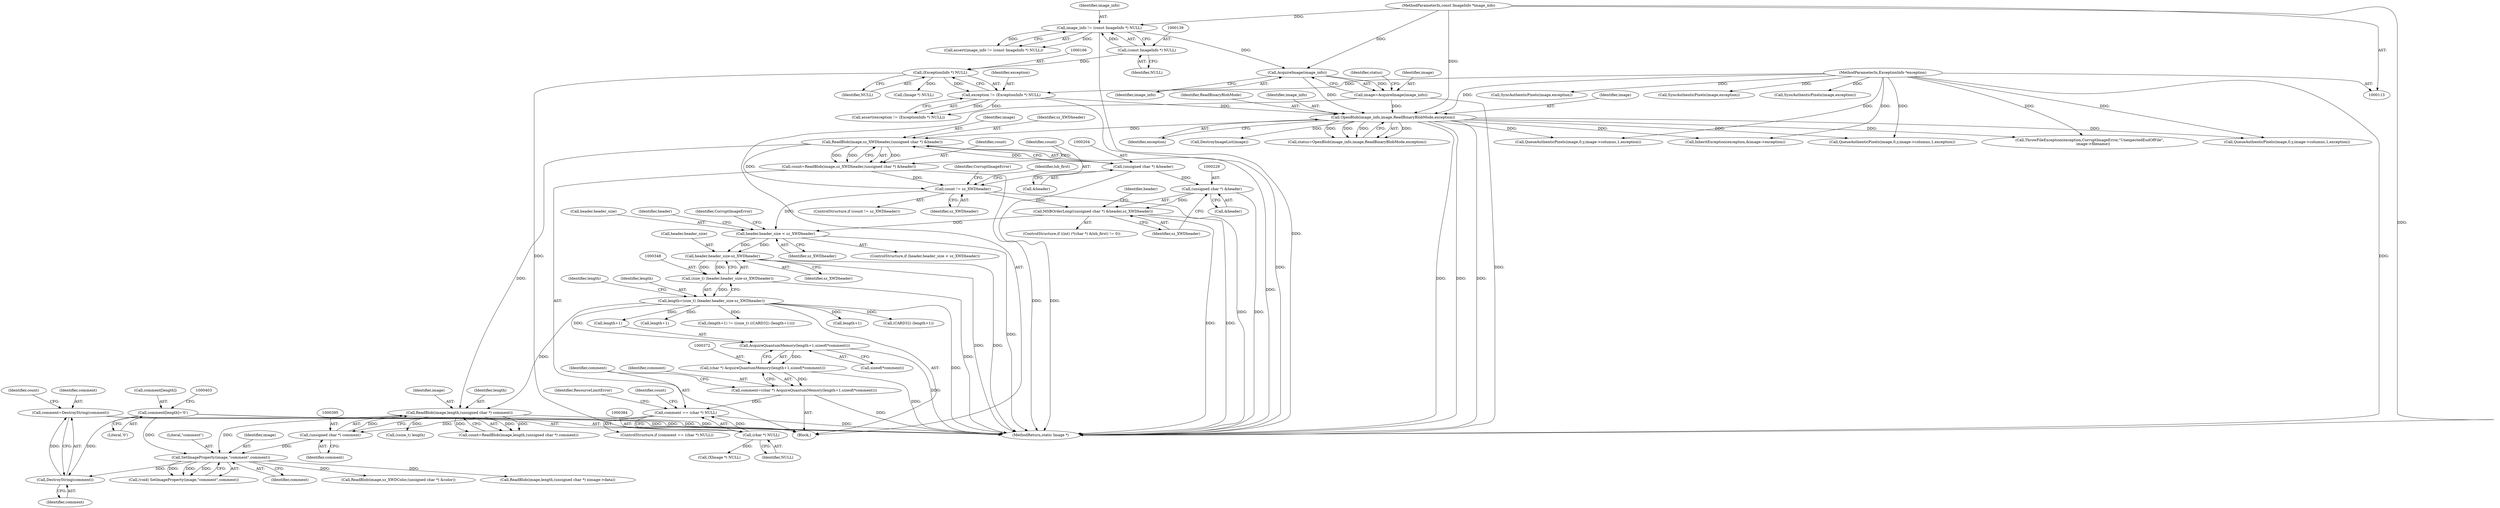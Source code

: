digraph "0_ImageMagick6_f663dfb8431c97d95682a2b533cca1c8233d21b4@pointer" {
"1000408" [label="(Call,comment=DestroyString(comment))"];
"1000410" [label="(Call,DestroyString(comment))"];
"1000397" [label="(Call,comment[length]='\0')"];
"1000404" [label="(Call,SetImageProperty(image,\"comment\",comment))"];
"1000391" [label="(Call,ReadBlob(image,length,(unsigned char *) comment))"];
"1000200" [label="(Call,ReadBlob(image,sz_XWDheader,(unsigned char *) &header))"];
"1000180" [label="(Call,OpenBlob(image_info,image,ReadBinaryBlobMode,exception))"];
"1000176" [label="(Call,AcquireImage(image_info))"];
"1000136" [label="(Call,image_info != (const ImageInfo *) NULL)"];
"1000114" [label="(MethodParameterIn,const ImageInfo *image_info)"];
"1000138" [label="(Call,(const ImageInfo *) NULL)"];
"1000174" [label="(Call,image=AcquireImage(image_info))"];
"1000163" [label="(Call,exception != (ExceptionInfo *) NULL)"];
"1000115" [label="(MethodParameterIn,ExceptionInfo *exception)"];
"1000165" [label="(Call,(ExceptionInfo *) NULL)"];
"1000203" [label="(Call,(unsigned char *) &header)"];
"1000345" [label="(Call,length=(size_t) (header.header_size-sz_XWDheader))"];
"1000347" [label="(Call,(size_t) (header.header_size-sz_XWDheader))"];
"1000349" [label="(Call,header.header_size-sz_XWDheader)"];
"1000243" [label="(Call,header.header_size < sz_XWDheader)"];
"1000208" [label="(Call,count != sz_XWDheader)"];
"1000198" [label="(Call,count=ReadBlob(image,sz_XWDheader,(unsigned char *) &header))"];
"1000227" [label="(Call,MSBOrderLong((unsigned char *) &header,sz_XWDheader))"];
"1000228" [label="(Call,(unsigned char *) &header)"];
"1000394" [label="(Call,(unsigned char *) comment)"];
"1000381" [label="(Call,comment == (char *) NULL)"];
"1000369" [label="(Call,comment=(char *) AcquireQuantumMemory(length+1,sizeof(*comment)))"];
"1000371" [label="(Call,(char *) AcquireQuantumMemory(length+1,sizeof(*comment)))"];
"1000373" [label="(Call,AcquireQuantumMemory(length+1,sizeof(*comment)))"];
"1000383" [label="(Call,(char *) NULL)"];
"1000202" [label="(Identifier,sz_XWDheader)"];
"1000208" [label="(Call,count != sz_XWDheader)"];
"1000182" [label="(Identifier,image)"];
"1000212" [label="(Identifier,CorruptImageError)"];
"1000369" [label="(Call,comment=(char *) AcquireQuantumMemory(length+1,sizeof(*comment)))"];
"1000210" [label="(Identifier,sz_XWDheader)"];
"1001573" [label="(Call,SyncAuthenticPixels(image,exception))"];
"1000347" [label="(Call,(size_t) (header.header_size-sz_XWDheader))"];
"1000402" [label="(Call,(void) SetImageProperty(image,\"comment\",comment))"];
"1000357" [label="(Identifier,length)"];
"1000404" [label="(Call,SetImageProperty(image,\"comment\",comment))"];
"1000164" [label="(Identifier,exception)"];
"1000760" [label="(Call,ReadBlob(image,sz_XWDColor,(unsigned char *) &color))"];
"1000345" [label="(Call,length=(size_t) (header.header_size-sz_XWDheader))"];
"1001142" [label="(Call,InheritException(exception,&image->exception))"];
"1000236" [label="(Identifier,header)"];
"1000363" [label="(Call,length+1)"];
"1000165" [label="(Call,(ExceptionInfo *) NULL)"];
"1000249" [label="(Identifier,CorruptImageError)"];
"1000382" [label="(Identifier,comment)"];
"1000217" [label="(ControlStructure,if ((int) (*(char *) &lsb_first) != 0))"];
"1000432" [label="(Call,(XImage *) NULL)"];
"1000371" [label="(Call,(char *) AcquireQuantumMemory(length+1,sizeof(*comment)))"];
"1000381" [label="(Call,comment == (char *) NULL)"];
"1001840" [label="(MethodReturn,static Image *)"];
"1000114" [label="(MethodParameterIn,const ImageInfo *image_info)"];
"1000135" [label="(Call,assert(image_info != (const ImageInfo *) NULL))"];
"1000167" [label="(Identifier,NULL)"];
"1000195" [label="(Call,(Image *) NULL)"];
"1001034" [label="(Call,ReadBlob(image,length,(unsigned char *) ximage->data))"];
"1000199" [label="(Identifier,count)"];
"1000415" [label="(Call,(ssize_t) length)"];
"1000137" [label="(Identifier,image_info)"];
"1000177" [label="(Identifier,image_info)"];
"1000373" [label="(Call,AcquireQuantumMemory(length+1,sizeof(*comment)))"];
"1000396" [label="(Identifier,comment)"];
"1000408" [label="(Call,comment=DestroyString(comment))"];
"1000174" [label="(Call,image=AcquireImage(image_info))"];
"1000393" [label="(Identifier,length)"];
"1000392" [label="(Identifier,image)"];
"1000232" [label="(Identifier,sz_XWDheader)"];
"1000407" [label="(Identifier,comment)"];
"1000184" [label="(Identifier,exception)"];
"1000361" [label="(Call,(CARD32) (length+1))"];
"1001773" [label="(Call,SyncAuthenticPixels(image,exception))"];
"1000350" [label="(Call,header.header_size)"];
"1000140" [label="(Identifier,NULL)"];
"1000383" [label="(Call,(char *) NULL)"];
"1000377" [label="(Call,sizeof(*comment))"];
"1000201" [label="(Identifier,image)"];
"1000205" [label="(Call,&header)"];
"1000380" [label="(ControlStructure,if (comment == (char *) NULL))"];
"1000406" [label="(Literal,\"comment\")"];
"1000346" [label="(Identifier,length)"];
"1000387" [label="(Identifier,ResourceLimitError)"];
"1000138" [label="(Call,(const ImageInfo *) NULL)"];
"1000179" [label="(Identifier,status)"];
"1000405" [label="(Identifier,image)"];
"1000414" [label="(Identifier,count)"];
"1000162" [label="(Call,assert(exception != (ExceptionInfo *) NULL))"];
"1000398" [label="(Call,comment[length])"];
"1001707" [label="(Call,QueueAuthenticPixels(image,0,y,image->columns,1,exception))"];
"1000207" [label="(ControlStructure,if (count != sz_XWDheader))"];
"1000116" [label="(Block,)"];
"1000349" [label="(Call,header.header_size-sz_XWDheader)"];
"1000215" [label="(Identifier,lsb_first)"];
"1000356" [label="(Call,length+1)"];
"1000203" [label="(Call,(unsigned char *) &header)"];
"1000115" [label="(MethodParameterIn,ExceptionInfo *exception)"];
"1000370" [label="(Identifier,comment)"];
"1000244" [label="(Call,header.header_size)"];
"1000192" [label="(Call,DestroyImageList(image))"];
"1000401" [label="(Literal,'\0')"];
"1000230" [label="(Call,&header)"];
"1000183" [label="(Identifier,ReadBinaryBlobMode)"];
"1000390" [label="(Identifier,count)"];
"1000200" [label="(Call,ReadBlob(image,sz_XWDheader,(unsigned char *) &header))"];
"1000242" [label="(ControlStructure,if (header.header_size < sz_XWDheader))"];
"1000410" [label="(Call,DestroyString(comment))"];
"1001826" [label="(Call,ThrowFileException(exception,CorruptImageError,\"UnexpectedEndOfFile\",\n      image->filename))"];
"1000209" [label="(Identifier,count)"];
"1001312" [label="(Call,QueueAuthenticPixels(image,0,y,image->columns,1,exception))"];
"1000394" [label="(Call,(unsigned char *) comment)"];
"1001457" [label="(Call,QueueAuthenticPixels(image,0,y,image->columns,1,exception))"];
"1000385" [label="(Identifier,NULL)"];
"1000227" [label="(Call,MSBOrderLong((unsigned char *) &header,sz_XWDheader))"];
"1000178" [label="(Call,status=OpenBlob(image_info,image,ReadBinaryBlobMode,exception))"];
"1000163" [label="(Call,exception != (ExceptionInfo *) NULL)"];
"1000247" [label="(Identifier,sz_XWDheader)"];
"1000391" [label="(Call,ReadBlob(image,length,(unsigned char *) comment))"];
"1000255" [label="(Identifier,header)"];
"1000175" [label="(Identifier,image)"];
"1000374" [label="(Call,length+1)"];
"1000228" [label="(Call,(unsigned char *) &header)"];
"1000176" [label="(Call,AcquireImage(image_info))"];
"1000355" [label="(Call,(length+1) != ((size_t) ((CARD32) (length+1))))"];
"1000136" [label="(Call,image_info != (const ImageInfo *) NULL)"];
"1000409" [label="(Identifier,comment)"];
"1000389" [label="(Call,count=ReadBlob(image,length,(unsigned char *) comment))"];
"1000397" [label="(Call,comment[length]='\0')"];
"1000180" [label="(Call,OpenBlob(image_info,image,ReadBinaryBlobMode,exception))"];
"1000353" [label="(Identifier,sz_XWDheader)"];
"1000243" [label="(Call,header.header_size < sz_XWDheader)"];
"1001419" [label="(Call,SyncAuthenticPixels(image,exception))"];
"1000411" [label="(Identifier,comment)"];
"1000181" [label="(Identifier,image_info)"];
"1000198" [label="(Call,count=ReadBlob(image,sz_XWDheader,(unsigned char *) &header))"];
"1000408" -> "1000116"  [label="AST: "];
"1000408" -> "1000410"  [label="CFG: "];
"1000409" -> "1000408"  [label="AST: "];
"1000410" -> "1000408"  [label="AST: "];
"1000414" -> "1000408"  [label="CFG: "];
"1000408" -> "1001840"  [label="DDG: "];
"1000408" -> "1001840"  [label="DDG: "];
"1000410" -> "1000408"  [label="DDG: "];
"1000410" -> "1000411"  [label="CFG: "];
"1000411" -> "1000410"  [label="AST: "];
"1000397" -> "1000410"  [label="DDG: "];
"1000404" -> "1000410"  [label="DDG: "];
"1000397" -> "1000116"  [label="AST: "];
"1000397" -> "1000401"  [label="CFG: "];
"1000398" -> "1000397"  [label="AST: "];
"1000401" -> "1000397"  [label="AST: "];
"1000403" -> "1000397"  [label="CFG: "];
"1000397" -> "1001840"  [label="DDG: "];
"1000397" -> "1000404"  [label="DDG: "];
"1000404" -> "1000402"  [label="AST: "];
"1000404" -> "1000407"  [label="CFG: "];
"1000405" -> "1000404"  [label="AST: "];
"1000406" -> "1000404"  [label="AST: "];
"1000407" -> "1000404"  [label="AST: "];
"1000402" -> "1000404"  [label="CFG: "];
"1000404" -> "1000402"  [label="DDG: "];
"1000404" -> "1000402"  [label="DDG: "];
"1000404" -> "1000402"  [label="DDG: "];
"1000391" -> "1000404"  [label="DDG: "];
"1000394" -> "1000404"  [label="DDG: "];
"1000404" -> "1000760"  [label="DDG: "];
"1000404" -> "1001034"  [label="DDG: "];
"1000391" -> "1000389"  [label="AST: "];
"1000391" -> "1000394"  [label="CFG: "];
"1000392" -> "1000391"  [label="AST: "];
"1000393" -> "1000391"  [label="AST: "];
"1000394" -> "1000391"  [label="AST: "];
"1000389" -> "1000391"  [label="CFG: "];
"1000391" -> "1001840"  [label="DDG: "];
"1000391" -> "1000389"  [label="DDG: "];
"1000391" -> "1000389"  [label="DDG: "];
"1000391" -> "1000389"  [label="DDG: "];
"1000200" -> "1000391"  [label="DDG: "];
"1000345" -> "1000391"  [label="DDG: "];
"1000394" -> "1000391"  [label="DDG: "];
"1000391" -> "1000415"  [label="DDG: "];
"1000200" -> "1000198"  [label="AST: "];
"1000200" -> "1000203"  [label="CFG: "];
"1000201" -> "1000200"  [label="AST: "];
"1000202" -> "1000200"  [label="AST: "];
"1000203" -> "1000200"  [label="AST: "];
"1000198" -> "1000200"  [label="CFG: "];
"1000200" -> "1001840"  [label="DDG: "];
"1000200" -> "1000198"  [label="DDG: "];
"1000200" -> "1000198"  [label="DDG: "];
"1000200" -> "1000198"  [label="DDG: "];
"1000180" -> "1000200"  [label="DDG: "];
"1000203" -> "1000200"  [label="DDG: "];
"1000200" -> "1000208"  [label="DDG: "];
"1000180" -> "1000178"  [label="AST: "];
"1000180" -> "1000184"  [label="CFG: "];
"1000181" -> "1000180"  [label="AST: "];
"1000182" -> "1000180"  [label="AST: "];
"1000183" -> "1000180"  [label="AST: "];
"1000184" -> "1000180"  [label="AST: "];
"1000178" -> "1000180"  [label="CFG: "];
"1000180" -> "1001840"  [label="DDG: "];
"1000180" -> "1001840"  [label="DDG: "];
"1000180" -> "1001840"  [label="DDG: "];
"1000180" -> "1000178"  [label="DDG: "];
"1000180" -> "1000178"  [label="DDG: "];
"1000180" -> "1000178"  [label="DDG: "];
"1000180" -> "1000178"  [label="DDG: "];
"1000176" -> "1000180"  [label="DDG: "];
"1000114" -> "1000180"  [label="DDG: "];
"1000174" -> "1000180"  [label="DDG: "];
"1000163" -> "1000180"  [label="DDG: "];
"1000115" -> "1000180"  [label="DDG: "];
"1000180" -> "1000192"  [label="DDG: "];
"1000180" -> "1001142"  [label="DDG: "];
"1000180" -> "1001312"  [label="DDG: "];
"1000180" -> "1001457"  [label="DDG: "];
"1000180" -> "1001707"  [label="DDG: "];
"1000180" -> "1001826"  [label="DDG: "];
"1000176" -> "1000174"  [label="AST: "];
"1000176" -> "1000177"  [label="CFG: "];
"1000177" -> "1000176"  [label="AST: "];
"1000174" -> "1000176"  [label="CFG: "];
"1000176" -> "1000174"  [label="DDG: "];
"1000136" -> "1000176"  [label="DDG: "];
"1000114" -> "1000176"  [label="DDG: "];
"1000136" -> "1000135"  [label="AST: "];
"1000136" -> "1000138"  [label="CFG: "];
"1000137" -> "1000136"  [label="AST: "];
"1000138" -> "1000136"  [label="AST: "];
"1000135" -> "1000136"  [label="CFG: "];
"1000136" -> "1001840"  [label="DDG: "];
"1000136" -> "1000135"  [label="DDG: "];
"1000136" -> "1000135"  [label="DDG: "];
"1000114" -> "1000136"  [label="DDG: "];
"1000138" -> "1000136"  [label="DDG: "];
"1000114" -> "1000113"  [label="AST: "];
"1000114" -> "1001840"  [label="DDG: "];
"1000138" -> "1000140"  [label="CFG: "];
"1000139" -> "1000138"  [label="AST: "];
"1000140" -> "1000138"  [label="AST: "];
"1000138" -> "1000165"  [label="DDG: "];
"1000174" -> "1000116"  [label="AST: "];
"1000175" -> "1000174"  [label="AST: "];
"1000179" -> "1000174"  [label="CFG: "];
"1000174" -> "1001840"  [label="DDG: "];
"1000163" -> "1000162"  [label="AST: "];
"1000163" -> "1000165"  [label="CFG: "];
"1000164" -> "1000163"  [label="AST: "];
"1000165" -> "1000163"  [label="AST: "];
"1000162" -> "1000163"  [label="CFG: "];
"1000163" -> "1001840"  [label="DDG: "];
"1000163" -> "1000162"  [label="DDG: "];
"1000163" -> "1000162"  [label="DDG: "];
"1000115" -> "1000163"  [label="DDG: "];
"1000165" -> "1000163"  [label="DDG: "];
"1000115" -> "1000113"  [label="AST: "];
"1000115" -> "1001840"  [label="DDG: "];
"1000115" -> "1001142"  [label="DDG: "];
"1000115" -> "1001312"  [label="DDG: "];
"1000115" -> "1001419"  [label="DDG: "];
"1000115" -> "1001457"  [label="DDG: "];
"1000115" -> "1001573"  [label="DDG: "];
"1000115" -> "1001707"  [label="DDG: "];
"1000115" -> "1001773"  [label="DDG: "];
"1000115" -> "1001826"  [label="DDG: "];
"1000165" -> "1000167"  [label="CFG: "];
"1000166" -> "1000165"  [label="AST: "];
"1000167" -> "1000165"  [label="AST: "];
"1000165" -> "1000195"  [label="DDG: "];
"1000165" -> "1000383"  [label="DDG: "];
"1000203" -> "1000205"  [label="CFG: "];
"1000204" -> "1000203"  [label="AST: "];
"1000205" -> "1000203"  [label="AST: "];
"1000203" -> "1001840"  [label="DDG: "];
"1000203" -> "1000228"  [label="DDG: "];
"1000345" -> "1000116"  [label="AST: "];
"1000345" -> "1000347"  [label="CFG: "];
"1000346" -> "1000345"  [label="AST: "];
"1000347" -> "1000345"  [label="AST: "];
"1000357" -> "1000345"  [label="CFG: "];
"1000345" -> "1001840"  [label="DDG: "];
"1000347" -> "1000345"  [label="DDG: "];
"1000345" -> "1000355"  [label="DDG: "];
"1000345" -> "1000356"  [label="DDG: "];
"1000345" -> "1000361"  [label="DDG: "];
"1000345" -> "1000363"  [label="DDG: "];
"1000345" -> "1000373"  [label="DDG: "];
"1000345" -> "1000374"  [label="DDG: "];
"1000347" -> "1000349"  [label="CFG: "];
"1000348" -> "1000347"  [label="AST: "];
"1000349" -> "1000347"  [label="AST: "];
"1000347" -> "1001840"  [label="DDG: "];
"1000349" -> "1000347"  [label="DDG: "];
"1000349" -> "1000347"  [label="DDG: "];
"1000349" -> "1000353"  [label="CFG: "];
"1000350" -> "1000349"  [label="AST: "];
"1000353" -> "1000349"  [label="AST: "];
"1000349" -> "1001840"  [label="DDG: "];
"1000349" -> "1001840"  [label="DDG: "];
"1000243" -> "1000349"  [label="DDG: "];
"1000243" -> "1000349"  [label="DDG: "];
"1000243" -> "1000242"  [label="AST: "];
"1000243" -> "1000247"  [label="CFG: "];
"1000244" -> "1000243"  [label="AST: "];
"1000247" -> "1000243"  [label="AST: "];
"1000249" -> "1000243"  [label="CFG: "];
"1000255" -> "1000243"  [label="CFG: "];
"1000243" -> "1001840"  [label="DDG: "];
"1000208" -> "1000243"  [label="DDG: "];
"1000227" -> "1000243"  [label="DDG: "];
"1000208" -> "1000207"  [label="AST: "];
"1000208" -> "1000210"  [label="CFG: "];
"1000209" -> "1000208"  [label="AST: "];
"1000210" -> "1000208"  [label="AST: "];
"1000212" -> "1000208"  [label="CFG: "];
"1000215" -> "1000208"  [label="CFG: "];
"1000208" -> "1001840"  [label="DDG: "];
"1000198" -> "1000208"  [label="DDG: "];
"1000208" -> "1000227"  [label="DDG: "];
"1000198" -> "1000116"  [label="AST: "];
"1000199" -> "1000198"  [label="AST: "];
"1000209" -> "1000198"  [label="CFG: "];
"1000198" -> "1001840"  [label="DDG: "];
"1000227" -> "1000217"  [label="AST: "];
"1000227" -> "1000232"  [label="CFG: "];
"1000228" -> "1000227"  [label="AST: "];
"1000232" -> "1000227"  [label="AST: "];
"1000236" -> "1000227"  [label="CFG: "];
"1000227" -> "1001840"  [label="DDG: "];
"1000227" -> "1001840"  [label="DDG: "];
"1000228" -> "1000227"  [label="DDG: "];
"1000228" -> "1000230"  [label="CFG: "];
"1000229" -> "1000228"  [label="AST: "];
"1000230" -> "1000228"  [label="AST: "];
"1000232" -> "1000228"  [label="CFG: "];
"1000228" -> "1001840"  [label="DDG: "];
"1000394" -> "1000396"  [label="CFG: "];
"1000395" -> "1000394"  [label="AST: "];
"1000396" -> "1000394"  [label="AST: "];
"1000381" -> "1000394"  [label="DDG: "];
"1000381" -> "1000380"  [label="AST: "];
"1000381" -> "1000383"  [label="CFG: "];
"1000382" -> "1000381"  [label="AST: "];
"1000383" -> "1000381"  [label="AST: "];
"1000387" -> "1000381"  [label="CFG: "];
"1000390" -> "1000381"  [label="CFG: "];
"1000381" -> "1001840"  [label="DDG: "];
"1000369" -> "1000381"  [label="DDG: "];
"1000383" -> "1000381"  [label="DDG: "];
"1000369" -> "1000116"  [label="AST: "];
"1000369" -> "1000371"  [label="CFG: "];
"1000370" -> "1000369"  [label="AST: "];
"1000371" -> "1000369"  [label="AST: "];
"1000382" -> "1000369"  [label="CFG: "];
"1000369" -> "1001840"  [label="DDG: "];
"1000371" -> "1000369"  [label="DDG: "];
"1000371" -> "1000373"  [label="CFG: "];
"1000372" -> "1000371"  [label="AST: "];
"1000373" -> "1000371"  [label="AST: "];
"1000371" -> "1001840"  [label="DDG: "];
"1000373" -> "1000371"  [label="DDG: "];
"1000373" -> "1000377"  [label="CFG: "];
"1000374" -> "1000373"  [label="AST: "];
"1000377" -> "1000373"  [label="AST: "];
"1000373" -> "1001840"  [label="DDG: "];
"1000383" -> "1000385"  [label="CFG: "];
"1000384" -> "1000383"  [label="AST: "];
"1000385" -> "1000383"  [label="AST: "];
"1000383" -> "1000432"  [label="DDG: "];
}

